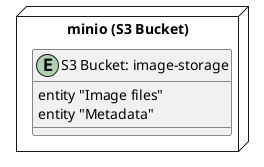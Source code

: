@startuml s3

allow_mixing
skinparam linetype ortho

node "minio (S3 Bucket)" as minio {
    entity "S3 Bucket: image-storage" {
        entity "Image files"
        entity "Metadata"
    }
}

@enduml
